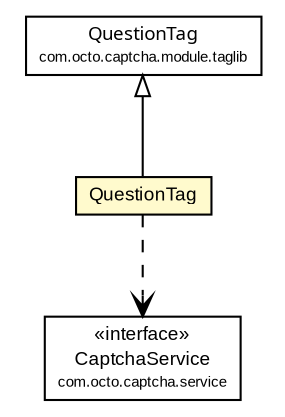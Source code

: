 #!/usr/local/bin/dot
#
# Class diagram 
# Generated by UmlGraph version 4.6 (http://www.spinellis.gr/sw/umlgraph)
#

digraph G {
	edge [fontname="arial",fontsize=10,labelfontname="arial",labelfontsize=10];
	node [fontname="arial",fontsize=10,shape=plaintext];
	// com.octo.captcha.module.struts.taglib.QuestionTag
	c96 [label=<<table border="0" cellborder="1" cellspacing="0" cellpadding="2" port="p" bgcolor="lemonChiffon" href="./QuestionTag.html">
		<tr><td><table border="0" cellspacing="0" cellpadding="1">
			<tr><td> QuestionTag </td></tr>
		</table></td></tr>
		</table>>, fontname="arial", fontcolor="black", fontsize=9.0];
	//com.octo.captcha.module.struts.taglib.QuestionTag extends com.octo.captcha.module.taglib.QuestionTag
	c99:p -> c96:p [dir=back,arrowtail=empty];
	// com.octo.captcha.module.struts.taglib.QuestionTag DEPEND com.octo.captcha.service.CaptchaService
	c96:p -> c100:p [taillabel="", label="", headlabel="", fontname="arial", fontcolor="black", fontsize=10.0, color="black", arrowhead=open, style=dashed];
	// com.octo.captcha.module.taglib.QuestionTag
	c99 [label=<<table border="0" cellborder="1" cellspacing="0" cellpadding="2" port="p" href="http://java.sun.com/j2se/1.4.2/docs/api/com/octo/captcha/module/taglib/QuestionTag.html">
		<tr><td><table border="0" cellspacing="0" cellpadding="1">
			<tr><td><font face="ariali"> QuestionTag </font></td></tr>
			<tr><td><font point-size="7.0"> com.octo.captcha.module.taglib </font></td></tr>
		</table></td></tr>
		</table>>, fontname="arial", fontcolor="black", fontsize=9.0];
	// com.octo.captcha.service.CaptchaService
	c100 [label=<<table border="0" cellborder="1" cellspacing="0" cellpadding="2" port="p" href="http://java.sun.com/j2se/1.4.2/docs/api/com/octo/captcha/service/CaptchaService.html">
		<tr><td><table border="0" cellspacing="0" cellpadding="1">
			<tr><td> &laquo;interface&raquo; </td></tr>
			<tr><td> CaptchaService </td></tr>
			<tr><td><font point-size="7.0"> com.octo.captcha.service </font></td></tr>
		</table></td></tr>
		</table>>, fontname="arial", fontcolor="black", fontsize=9.0];
}

